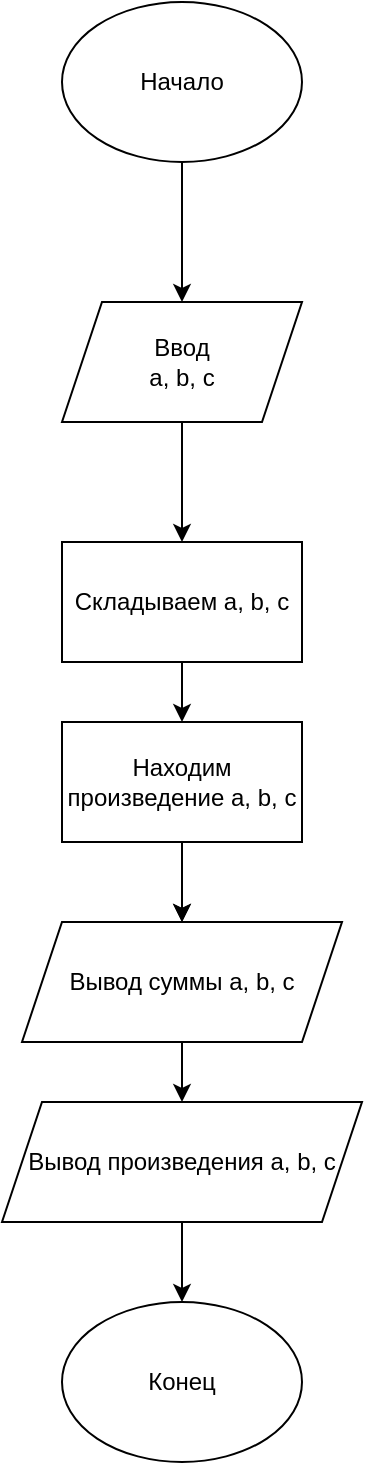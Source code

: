 <mxfile version="14.4.2" type="github" pages="5">
  <diagram id="FHVm75umyY4icCTV_xUv" name="Task 1">
    <mxGraphModel dx="1422" dy="834" grid="1" gridSize="10" guides="1" tooltips="1" connect="1" arrows="1" fold="1" page="1" pageScale="1" pageWidth="827" pageHeight="1169" math="0" shadow="0">
      <root>
        <mxCell id="0" />
        <mxCell id="1" parent="0" />
        <mxCell id="8Uf31GzMhTOC1Yrw806x-5" style="edgeStyle=orthogonalEdgeStyle;rounded=0;orthogonalLoop=1;jettySize=auto;html=1;exitX=0.5;exitY=1;exitDx=0;exitDy=0;entryX=0.5;entryY=0;entryDx=0;entryDy=0;" parent="1" source="8Uf31GzMhTOC1Yrw806x-1" target="8Uf31GzMhTOC1Yrw806x-2" edge="1">
          <mxGeometry relative="1" as="geometry" />
        </mxCell>
        <mxCell id="8Uf31GzMhTOC1Yrw806x-1" value="Начало" style="ellipse;whiteSpace=wrap;html=1;" parent="1" vertex="1">
          <mxGeometry x="330" y="50" width="120" height="80" as="geometry" />
        </mxCell>
        <mxCell id="8Uf31GzMhTOC1Yrw806x-2" value="Ввод&lt;br&gt;a, b, c" style="shape=parallelogram;perimeter=parallelogramPerimeter;whiteSpace=wrap;html=1;fixedSize=1;" parent="1" vertex="1">
          <mxGeometry x="330" y="200" width="120" height="60" as="geometry" />
        </mxCell>
        <mxCell id="8Uf31GzMhTOC1Yrw806x-6" value="" style="endArrow=classic;html=1;exitX=0.5;exitY=1;exitDx=0;exitDy=0;" parent="1" source="8Uf31GzMhTOC1Yrw806x-2" target="8Uf31GzMhTOC1Yrw806x-7" edge="1">
          <mxGeometry width="50" height="50" relative="1" as="geometry">
            <mxPoint x="390" y="440" as="sourcePoint" />
            <mxPoint x="390" y="350" as="targetPoint" />
          </mxGeometry>
        </mxCell>
        <mxCell id="8Uf31GzMhTOC1Yrw806x-7" value="Складываем a, b, c" style="rounded=0;whiteSpace=wrap;html=1;" parent="1" vertex="1">
          <mxGeometry x="330" y="320" width="120" height="60" as="geometry" />
        </mxCell>
        <mxCell id="8Uf31GzMhTOC1Yrw806x-8" value="" style="endArrow=classic;html=1;exitX=0.5;exitY=1;exitDx=0;exitDy=0;entryX=0.5;entryY=0;entryDx=0;entryDy=0;" parent="1" source="8Uf31GzMhTOC1Yrw806x-7" target="EKhRN3GmKXLsf5pqh2X0-1" edge="1">
          <mxGeometry width="50" height="50" relative="1" as="geometry">
            <mxPoint x="390" y="440" as="sourcePoint" />
            <mxPoint x="390" y="410" as="targetPoint" />
          </mxGeometry>
        </mxCell>
        <mxCell id="8Uf31GzMhTOC1Yrw806x-10" value="Вывод суммы a, b, c" style="shape=parallelogram;perimeter=parallelogramPerimeter;whiteSpace=wrap;html=1;fixedSize=1;" parent="1" vertex="1">
          <mxGeometry x="310" y="510" width="160" height="60" as="geometry" />
        </mxCell>
        <mxCell id="8Uf31GzMhTOC1Yrw806x-11" value="" style="endArrow=classic;html=1;exitX=0.5;exitY=1;exitDx=0;exitDy=0;entryX=0.5;entryY=0;entryDx=0;entryDy=0;" parent="1" target="8Uf31GzMhTOC1Yrw806x-10" edge="1">
          <mxGeometry width="50" height="50" relative="1" as="geometry">
            <mxPoint x="390" y="470" as="sourcePoint" />
            <mxPoint x="300" y="490" as="targetPoint" />
          </mxGeometry>
        </mxCell>
        <mxCell id="8Uf31GzMhTOC1Yrw806x-12" value="" style="endArrow=classic;html=1;exitX=0.5;exitY=1;exitDx=0;exitDy=0;" parent="1" source="8Uf31GzMhTOC1Yrw806x-10" target="8Uf31GzMhTOC1Yrw806x-13" edge="1">
          <mxGeometry width="50" height="50" relative="1" as="geometry">
            <mxPoint x="250" y="540" as="sourcePoint" />
            <mxPoint x="380" y="660" as="targetPoint" />
          </mxGeometry>
        </mxCell>
        <mxCell id="8Uf31GzMhTOC1Yrw806x-13" value="Вывод произведения a, b, c" style="shape=parallelogram;perimeter=parallelogramPerimeter;whiteSpace=wrap;html=1;fixedSize=1;" parent="1" vertex="1">
          <mxGeometry x="300" y="600" width="180" height="60" as="geometry" />
        </mxCell>
        <mxCell id="8Uf31GzMhTOC1Yrw806x-15" value="Конец&lt;br&gt;" style="ellipse;whiteSpace=wrap;html=1;" parent="1" vertex="1">
          <mxGeometry x="330" y="700" width="120" height="80" as="geometry" />
        </mxCell>
        <mxCell id="8Uf31GzMhTOC1Yrw806x-16" value="" style="endArrow=classic;html=1;exitX=0.5;exitY=1;exitDx=0;exitDy=0;entryX=0.5;entryY=0;entryDx=0;entryDy=0;" parent="1" source="8Uf31GzMhTOC1Yrw806x-13" target="8Uf31GzMhTOC1Yrw806x-15" edge="1">
          <mxGeometry width="50" height="50" relative="1" as="geometry">
            <mxPoint x="380" y="710" as="sourcePoint" />
            <mxPoint x="430" y="660" as="targetPoint" />
          </mxGeometry>
        </mxCell>
        <mxCell id="EKhRN3GmKXLsf5pqh2X0-2" value="" style="edgeStyle=orthogonalEdgeStyle;rounded=0;orthogonalLoop=1;jettySize=auto;html=1;" parent="1" source="EKhRN3GmKXLsf5pqh2X0-1" target="8Uf31GzMhTOC1Yrw806x-10" edge="1">
          <mxGeometry relative="1" as="geometry">
            <Array as="points">
              <mxPoint x="390" y="460" />
              <mxPoint x="390" y="460" />
            </Array>
          </mxGeometry>
        </mxCell>
        <mxCell id="EKhRN3GmKXLsf5pqh2X0-1" value="Находим произведение a, b, c" style="rounded=0;whiteSpace=wrap;html=1;" parent="1" vertex="1">
          <mxGeometry x="330" y="410" width="120" height="60" as="geometry" />
        </mxCell>
      </root>
    </mxGraphModel>
  </diagram>
  <diagram id="3vXUBq8MAoTwdj5anKFW" name="Task2">
    <mxGraphModel dx="1422" dy="834" grid="1" gridSize="10" guides="1" tooltips="1" connect="1" arrows="1" fold="1" page="1" pageScale="1" pageWidth="827" pageHeight="1169" math="0" shadow="0">
      <root>
        <mxCell id="DbEJ2VAX_90w69qis_37-0" />
        <mxCell id="DbEJ2VAX_90w69qis_37-1" parent="DbEJ2VAX_90w69qis_37-0" />
        <mxCell id="8Sud0amF9RJ9a7JqX-R7-0" value="Начало" style="ellipse;whiteSpace=wrap;html=1;" vertex="1" parent="DbEJ2VAX_90w69qis_37-1">
          <mxGeometry x="360" y="40" width="120" height="80" as="geometry" />
        </mxCell>
        <mxCell id="8Sud0amF9RJ9a7JqX-R7-1" value="Вводим числа 5 и 6&lt;br&gt;" style="shape=parallelogram;perimeter=parallelogramPerimeter;whiteSpace=wrap;html=1;fixedSize=1;" vertex="1" parent="DbEJ2VAX_90w69qis_37-1">
          <mxGeometry x="337" y="160" width="166" height="60" as="geometry" />
        </mxCell>
        <mxCell id="8Sud0amF9RJ9a7JqX-R7-2" value="" style="endArrow=classic;html=1;exitX=0.5;exitY=1;exitDx=0;exitDy=0;entryX=0.5;entryY=0;entryDx=0;entryDy=0;" edge="1" parent="DbEJ2VAX_90w69qis_37-1" source="8Sud0amF9RJ9a7JqX-R7-0" target="8Sud0amF9RJ9a7JqX-R7-1">
          <mxGeometry width="50" height="50" relative="1" as="geometry">
            <mxPoint x="390" y="440" as="sourcePoint" />
            <mxPoint x="440" y="390" as="targetPoint" />
          </mxGeometry>
        </mxCell>
        <mxCell id="8Sud0amF9RJ9a7JqX-R7-3" value="Выполняем логические операции И, ИЛИ с числами 5 и 6" style="rounded=0;whiteSpace=wrap;html=1;" vertex="1" parent="DbEJ2VAX_90w69qis_37-1">
          <mxGeometry x="354" y="270" width="120" height="60" as="geometry" />
        </mxCell>
        <mxCell id="8Sud0amF9RJ9a7JqX-R7-4" value="" style="endArrow=classic;html=1;exitX=0.464;exitY=1.017;exitDx=0;exitDy=0;exitPerimeter=0;" edge="1" parent="DbEJ2VAX_90w69qis_37-1" source="8Sud0amF9RJ9a7JqX-R7-1" target="8Sud0amF9RJ9a7JqX-R7-3">
          <mxGeometry width="50" height="50" relative="1" as="geometry">
            <mxPoint x="400" y="460" as="sourcePoint" />
            <mxPoint x="450" y="410" as="targetPoint" />
            <Array as="points" />
          </mxGeometry>
        </mxCell>
        <mxCell id="8Sud0amF9RJ9a7JqX-R7-5" value="Выполняем&lt;br&gt;&amp;nbsp;&lt;span style=&quot;color: rgb(44 , 45 , 48) ; font-family: &amp;#34;roboto&amp;#34; , &amp;#34;san francisco&amp;#34; , &amp;#34;helvetica neue&amp;#34; , &amp;#34;helvetica&amp;#34; , &amp;#34;arial&amp;#34; ; font-size: 15px ; text-align: left ; background-color: rgb(255 , 255 , 255)&quot;&gt;над числом 5 побитовый сдвиг вправо и влево на два знака&lt;/span&gt;" style="rounded=0;whiteSpace=wrap;html=1;" vertex="1" parent="DbEJ2VAX_90w69qis_37-1">
          <mxGeometry x="301" y="360" width="226" height="60" as="geometry" />
        </mxCell>
        <mxCell id="8Sud0amF9RJ9a7JqX-R7-6" value="" style="endArrow=classic;html=1;entryX=0.5;entryY=0;entryDx=0;entryDy=0;exitX=0.5;exitY=1;exitDx=0;exitDy=0;" edge="1" parent="DbEJ2VAX_90w69qis_37-1" source="8Sud0amF9RJ9a7JqX-R7-3" target="8Sud0amF9RJ9a7JqX-R7-5">
          <mxGeometry width="50" height="50" relative="1" as="geometry">
            <mxPoint x="270" y="200" as="sourcePoint" />
            <mxPoint x="320" y="150" as="targetPoint" />
          </mxGeometry>
        </mxCell>
        <mxCell id="8Sud0amF9RJ9a7JqX-R7-7" value="Выводим полученный результат" style="shape=parallelogram;perimeter=parallelogramPerimeter;whiteSpace=wrap;html=1;fixedSize=1;" vertex="1" parent="DbEJ2VAX_90w69qis_37-1">
          <mxGeometry x="354" y="470" width="120" height="60" as="geometry" />
        </mxCell>
        <mxCell id="8Sud0amF9RJ9a7JqX-R7-8" value="" style="endArrow=classic;html=1;entryX=0.5;entryY=0;entryDx=0;entryDy=0;exitX=0.5;exitY=1;exitDx=0;exitDy=0;" edge="1" parent="DbEJ2VAX_90w69qis_37-1" source="8Sud0amF9RJ9a7JqX-R7-5" target="8Sud0amF9RJ9a7JqX-R7-7">
          <mxGeometry width="50" height="50" relative="1" as="geometry">
            <mxPoint x="270" y="500" as="sourcePoint" />
            <mxPoint x="320" y="450" as="targetPoint" />
          </mxGeometry>
        </mxCell>
        <mxCell id="8Sud0amF9RJ9a7JqX-R7-9" value="Конец" style="ellipse;whiteSpace=wrap;html=1;" vertex="1" parent="DbEJ2VAX_90w69qis_37-1">
          <mxGeometry x="354" y="585" width="120" height="80" as="geometry" />
        </mxCell>
        <mxCell id="8Sud0amF9RJ9a7JqX-R7-10" value="" style="endArrow=classic;html=1;entryX=0.5;entryY=0;entryDx=0;entryDy=0;exitX=0.5;exitY=1;exitDx=0;exitDy=0;" edge="1" parent="DbEJ2VAX_90w69qis_37-1" source="8Sud0amF9RJ9a7JqX-R7-7" target="8Sud0amF9RJ9a7JqX-R7-9">
          <mxGeometry width="50" height="50" relative="1" as="geometry">
            <mxPoint x="270" y="490" as="sourcePoint" />
            <mxPoint x="320" y="440" as="targetPoint" />
          </mxGeometry>
        </mxCell>
      </root>
    </mxGraphModel>
  </diagram>
  <diagram id="ri8RemUY7V9eEe5dSUm9" name="Task3">
    <mxGraphModel dx="1422" dy="834" grid="1" gridSize="10" guides="1" tooltips="1" connect="1" arrows="1" fold="1" page="1" pageScale="1" pageWidth="827" pageHeight="1169" math="0" shadow="0">
      <root>
        <mxCell id="XZz5G8UwN5oOv67KHAu9-0" />
        <mxCell id="XZz5G8UwN5oOv67KHAu9-1" parent="XZz5G8UwN5oOv67KHAu9-0" />
        <mxCell id="XZz5G8UwN5oOv67KHAu9-2" value="Начало" style="ellipse;whiteSpace=wrap;html=1;" vertex="1" parent="XZz5G8UwN5oOv67KHAu9-1">
          <mxGeometry x="330" y="30" width="120" height="80" as="geometry" />
        </mxCell>
        <mxCell id="iBSYxGgDee-UoQpqZ5U8-0" value="Ввод координат двух точек" style="shape=parallelogram;perimeter=parallelogramPerimeter;whiteSpace=wrap;html=1;fixedSize=1;" vertex="1" parent="XZz5G8UwN5oOv67KHAu9-1">
          <mxGeometry x="300" y="130" width="180" height="60" as="geometry" />
        </mxCell>
        <mxCell id="iBSYxGgDee-UoQpqZ5U8-1" value="Находим коэф. угла наклона" style="rounded=0;whiteSpace=wrap;html=1;" vertex="1" parent="XZz5G8UwN5oOv67KHAu9-1">
          <mxGeometry x="330" y="220" width="120" height="60" as="geometry" />
        </mxCell>
        <mxCell id="iBSYxGgDee-UoQpqZ5U8-2" value="Выводим уравнение" style="shape=parallelogram;perimeter=parallelogramPerimeter;whiteSpace=wrap;html=1;fixedSize=1;" vertex="1" parent="XZz5G8UwN5oOv67KHAu9-1">
          <mxGeometry x="310" y="320" width="150" height="60" as="geometry" />
        </mxCell>
        <mxCell id="iBSYxGgDee-UoQpqZ5U8-3" value="Конец" style="ellipse;whiteSpace=wrap;html=1;" vertex="1" parent="XZz5G8UwN5oOv67KHAu9-1">
          <mxGeometry x="330" y="430" width="120" height="80" as="geometry" />
        </mxCell>
        <mxCell id="iBSYxGgDee-UoQpqZ5U8-4" value="" style="endArrow=classic;html=1;exitX=0.5;exitY=1;exitDx=0;exitDy=0;entryX=0.5;entryY=0;entryDx=0;entryDy=0;" edge="1" parent="XZz5G8UwN5oOv67KHAu9-1" source="XZz5G8UwN5oOv67KHAu9-2" target="iBSYxGgDee-UoQpqZ5U8-0">
          <mxGeometry width="50" height="50" relative="1" as="geometry">
            <mxPoint x="540" y="130" as="sourcePoint" />
            <mxPoint x="590" y="80" as="targetPoint" />
          </mxGeometry>
        </mxCell>
        <mxCell id="iBSYxGgDee-UoQpqZ5U8-5" value="" style="endArrow=classic;html=1;entryX=0.5;entryY=0;entryDx=0;entryDy=0;exitX=0.439;exitY=1;exitDx=0;exitDy=0;exitPerimeter=0;" edge="1" parent="XZz5G8UwN5oOv67KHAu9-1" source="iBSYxGgDee-UoQpqZ5U8-0" target="iBSYxGgDee-UoQpqZ5U8-1">
          <mxGeometry width="50" height="50" relative="1" as="geometry">
            <mxPoint x="380" y="190" as="sourcePoint" />
            <mxPoint x="380" y="210" as="targetPoint" />
            <Array as="points">
              <mxPoint x="390" y="200" />
            </Array>
          </mxGeometry>
        </mxCell>
        <mxCell id="iBSYxGgDee-UoQpqZ5U8-6" value="" style="endArrow=classic;html=1;" edge="1" parent="XZz5G8UwN5oOv67KHAu9-1" source="iBSYxGgDee-UoQpqZ5U8-1" target="iBSYxGgDee-UoQpqZ5U8-2">
          <mxGeometry width="50" height="50" relative="1" as="geometry">
            <mxPoint x="420" y="440" as="sourcePoint" />
            <mxPoint x="470" y="390" as="targetPoint" />
          </mxGeometry>
        </mxCell>
        <mxCell id="iBSYxGgDee-UoQpqZ5U8-7" value="" style="endArrow=classic;html=1;exitX=0.5;exitY=1;exitDx=0;exitDy=0;entryX=0.5;entryY=0;entryDx=0;entryDy=0;" edge="1" parent="XZz5G8UwN5oOv67KHAu9-1" source="iBSYxGgDee-UoQpqZ5U8-2" target="iBSYxGgDee-UoQpqZ5U8-3">
          <mxGeometry width="50" height="50" relative="1" as="geometry">
            <mxPoint x="420" y="440" as="sourcePoint" />
            <mxPoint x="470" y="390" as="targetPoint" />
          </mxGeometry>
        </mxCell>
      </root>
    </mxGraphModel>
  </diagram>
  <diagram id="ATyAGeuZUpYh1z5rccBX" name="Task4">
    <mxGraphModel dx="1341" dy="834" grid="1" gridSize="10" guides="1" tooltips="1" connect="1" arrows="1" fold="1" page="1" pageScale="1" pageWidth="827" pageHeight="1169" math="0" shadow="0">
      <root>
        <mxCell id="NAhHrHzFkJzL0fu4cdfL-0" />
        <mxCell id="NAhHrHzFkJzL0fu4cdfL-1" parent="NAhHrHzFkJzL0fu4cdfL-0" />
        <mxCell id="NAhHrHzFkJzL0fu4cdfL-2" value="Начало" style="ellipse;whiteSpace=wrap;html=1;" vertex="1" parent="NAhHrHzFkJzL0fu4cdfL-1">
          <mxGeometry x="354" y="40" width="120" height="80" as="geometry" />
        </mxCell>
        <mxCell id="NAhHrHzFkJzL0fu4cdfL-3" value="Ввод числовых границ" style="shape=parallelogram;perimeter=parallelogramPerimeter;whiteSpace=wrap;html=1;fixedSize=1;" vertex="1" parent="NAhHrHzFkJzL0fu4cdfL-1">
          <mxGeometry x="354" y="160" width="120" height="60" as="geometry" />
        </mxCell>
        <mxCell id="NAhHrHzFkJzL0fu4cdfL-5" value="Ввод символьных границ" style="shape=parallelogram;perimeter=parallelogramPerimeter;whiteSpace=wrap;html=1;fixedSize=1;" vertex="1" parent="NAhHrHzFkJzL0fu4cdfL-1">
          <mxGeometry x="332" y="260" width="164" height="60" as="geometry" />
        </mxCell>
        <mxCell id="NAhHrHzFkJzL0fu4cdfL-6" value="" style="endArrow=classic;html=1;exitX=0.5;exitY=1;exitDx=0;exitDy=0;" edge="1" parent="NAhHrHzFkJzL0fu4cdfL-1" source="NAhHrHzFkJzL0fu4cdfL-3" target="NAhHrHzFkJzL0fu4cdfL-5">
          <mxGeometry width="50" height="50" relative="1" as="geometry">
            <mxPoint x="390" y="440" as="sourcePoint" />
            <mxPoint x="440" y="390" as="targetPoint" />
          </mxGeometry>
        </mxCell>
        <mxCell id="NAhHrHzFkJzL0fu4cdfL-9" value="" style="endArrow=classic;html=1;exitX=0.5;exitY=1;exitDx=0;exitDy=0;entryX=0.5;entryY=0;entryDx=0;entryDy=0;" edge="1" parent="NAhHrHzFkJzL0fu4cdfL-1" source="NAhHrHzFkJzL0fu4cdfL-5" target="NAhHrHzFkJzL0fu4cdfL-10">
          <mxGeometry width="50" height="50" relative="1" as="geometry">
            <mxPoint x="350" y="440" as="sourcePoint" />
            <mxPoint x="414" y="360" as="targetPoint" />
          </mxGeometry>
        </mxCell>
        <mxCell id="NAhHrHzFkJzL0fu4cdfL-10" value="&lt;span&gt;&amp;nbsp;Числовые и символьные границы введены правильно?&lt;/span&gt;" style="rhombus;whiteSpace=wrap;html=1;" vertex="1" parent="NAhHrHzFkJzL0fu4cdfL-1">
          <mxGeometry x="246" y="360" width="336" height="100" as="geometry" />
        </mxCell>
        <mxCell id="NAhHrHzFkJzL0fu4cdfL-11" value="&lt;font style=&quot;font-size: 19px&quot;&gt;Нет&lt;/font&gt;" style="text;html=1;align=center;verticalAlign=middle;resizable=0;points=[];autosize=1;" vertex="1" parent="NAhHrHzFkJzL0fu4cdfL-1">
          <mxGeometry x="496" y="360" width="50" height="20" as="geometry" />
        </mxCell>
        <mxCell id="NAhHrHzFkJzL0fu4cdfL-12" value="" style="endArrow=classic;html=1;entryX=1;entryY=0.5;entryDx=0;entryDy=0;" edge="1" parent="NAhHrHzFkJzL0fu4cdfL-1" target="NAhHrHzFkJzL0fu4cdfL-3">
          <mxGeometry width="50" height="50" relative="1" as="geometry">
            <mxPoint x="586" y="410" as="sourcePoint" />
            <mxPoint x="636" y="360" as="targetPoint" />
            <Array as="points">
              <mxPoint x="650" y="410" />
              <mxPoint x="650" y="190" />
            </Array>
          </mxGeometry>
        </mxCell>
        <mxCell id="NAhHrHzFkJzL0fu4cdfL-13" value="&lt;font style=&quot;font-size: 18px&quot;&gt;Да&lt;/font&gt;" style="text;html=1;align=center;verticalAlign=middle;resizable=0;points=[];autosize=1;" vertex="1" parent="NAhHrHzFkJzL0fu4cdfL-1">
          <mxGeometry x="292" y="360" width="40" height="20" as="geometry" />
        </mxCell>
        <mxCell id="NAhHrHzFkJzL0fu4cdfL-14" value="" style="endArrow=classic;html=1;entryX=0.5;entryY=0;entryDx=0;entryDy=0;exitX=0;exitY=0.5;exitDx=0;exitDy=0;" edge="1" parent="NAhHrHzFkJzL0fu4cdfL-1" source="NAhHrHzFkJzL0fu4cdfL-10">
          <mxGeometry width="50" height="50" relative="1" as="geometry">
            <mxPoint x="160" y="410" as="sourcePoint" />
            <mxPoint x="180" y="525" as="targetPoint" />
            <Array as="points">
              <mxPoint x="180" y="410" />
            </Array>
          </mxGeometry>
        </mxCell>
        <mxCell id="NAhHrHzFkJzL0fu4cdfL-17" value="Вывод числа, вещественного числа и символа" style="shape=parallelogram;perimeter=parallelogramPerimeter;whiteSpace=wrap;html=1;fixedSize=1;" vertex="1" parent="NAhHrHzFkJzL0fu4cdfL-1">
          <mxGeometry x="120" y="525" width="140" height="60" as="geometry" />
        </mxCell>
        <mxCell id="NAhHrHzFkJzL0fu4cdfL-18" value="" style="endArrow=classic;html=1;exitX=0.5;exitY=1;exitDx=0;exitDy=0;" edge="1" parent="NAhHrHzFkJzL0fu4cdfL-1" source="NAhHrHzFkJzL0fu4cdfL-2" target="NAhHrHzFkJzL0fu4cdfL-3">
          <mxGeometry width="50" height="50" relative="1" as="geometry">
            <mxPoint x="340" y="480" as="sourcePoint" />
            <mxPoint x="390" y="430" as="targetPoint" />
          </mxGeometry>
        </mxCell>
        <mxCell id="NAhHrHzFkJzL0fu4cdfL-22" value="Конец" style="ellipse;whiteSpace=wrap;html=1;" vertex="1" parent="NAhHrHzFkJzL0fu4cdfL-1">
          <mxGeometry x="126" y="650" width="120" height="80" as="geometry" />
        </mxCell>
        <mxCell id="NAhHrHzFkJzL0fu4cdfL-23" value="" style="endArrow=classic;html=1;exitX=0.5;exitY=1;exitDx=0;exitDy=0;entryX=0.5;entryY=0;entryDx=0;entryDy=0;" edge="1" parent="NAhHrHzFkJzL0fu4cdfL-1" source="NAhHrHzFkJzL0fu4cdfL-17" target="NAhHrHzFkJzL0fu4cdfL-22">
          <mxGeometry width="50" height="50" relative="1" as="geometry">
            <mxPoint x="400" y="680" as="sourcePoint" />
            <mxPoint x="450" y="630" as="targetPoint" />
          </mxGeometry>
        </mxCell>
      </root>
    </mxGraphModel>
  </diagram>
  <diagram id="TaZ23h7AhAEpFWp89m4P" name="Task5">
    <mxGraphModel dx="1422" dy="834" grid="1" gridSize="10" guides="1" tooltips="1" connect="1" arrows="1" fold="1" page="1" pageScale="1" pageWidth="827" pageHeight="1169" math="0" shadow="0">
      <root>
        <mxCell id="XTPvldH0ReZ9MIH5ylZY-0" />
        <mxCell id="XTPvldH0ReZ9MIH5ylZY-1" parent="XTPvldH0ReZ9MIH5ylZY-0" />
        <mxCell id="XTPvldH0ReZ9MIH5ylZY-3" value="Начало" style="ellipse;whiteSpace=wrap;html=1;" parent="XTPvldH0ReZ9MIH5ylZY-1" vertex="1">
          <mxGeometry x="354" y="40" width="120" height="80" as="geometry" />
        </mxCell>
        <mxCell id="XTPvldH0ReZ9MIH5ylZY-4" value="Ввод двух буквы" style="shape=parallelogram;perimeter=parallelogramPerimeter;whiteSpace=wrap;html=1;fixedSize=1;" parent="XTPvldH0ReZ9MIH5ylZY-1" vertex="1">
          <mxGeometry x="354" y="180" width="120" height="60" as="geometry" />
        </mxCell>
        <mxCell id="XTPvldH0ReZ9MIH5ylZY-5" value="Нахождение индекса букв и количества букв между ними" style="rounded=0;whiteSpace=wrap;html=1;" parent="XTPvldH0ReZ9MIH5ylZY-1" vertex="1">
          <mxGeometry x="354" y="280" width="120" height="60" as="geometry" />
        </mxCell>
        <mxCell id="XTPvldH0ReZ9MIH5ylZY-6" value="Вывод индексов букв и кол-во букв между ними" style="shape=parallelogram;perimeter=parallelogramPerimeter;whiteSpace=wrap;html=1;fixedSize=1;" parent="XTPvldH0ReZ9MIH5ylZY-1" vertex="1">
          <mxGeometry x="296" y="400" width="236" height="60" as="geometry" />
        </mxCell>
        <mxCell id="XTPvldH0ReZ9MIH5ylZY-7" value="Конец" style="ellipse;whiteSpace=wrap;html=1;" parent="XTPvldH0ReZ9MIH5ylZY-1" vertex="1">
          <mxGeometry x="354" y="510" width="120" height="80" as="geometry" />
        </mxCell>
        <mxCell id="XTPvldH0ReZ9MIH5ylZY-8" value="" style="endArrow=classic;html=1;exitX=0.5;exitY=1;exitDx=0;exitDy=0;" parent="XTPvldH0ReZ9MIH5ylZY-1" source="XTPvldH0ReZ9MIH5ylZY-3" target="XTPvldH0ReZ9MIH5ylZY-4" edge="1">
          <mxGeometry width="50" height="50" relative="1" as="geometry">
            <mxPoint x="500" y="330" as="sourcePoint" />
            <mxPoint x="550" y="280" as="targetPoint" />
          </mxGeometry>
        </mxCell>
        <mxCell id="XTPvldH0ReZ9MIH5ylZY-9" value="" style="endArrow=classic;html=1;exitX=0.5;exitY=1;exitDx=0;exitDy=0;entryX=0.5;entryY=0;entryDx=0;entryDy=0;" parent="XTPvldH0ReZ9MIH5ylZY-1" source="XTPvldH0ReZ9MIH5ylZY-4" target="XTPvldH0ReZ9MIH5ylZY-5" edge="1">
          <mxGeometry width="50" height="50" relative="1" as="geometry">
            <mxPoint x="500" y="330" as="sourcePoint" />
            <mxPoint x="550" y="280" as="targetPoint" />
          </mxGeometry>
        </mxCell>
        <mxCell id="XTPvldH0ReZ9MIH5ylZY-10" value="" style="endArrow=classic;html=1;exitX=0.5;exitY=1;exitDx=0;exitDy=0;entryX=0.5;entryY=0;entryDx=0;entryDy=0;" parent="XTPvldH0ReZ9MIH5ylZY-1" source="XTPvldH0ReZ9MIH5ylZY-5" target="XTPvldH0ReZ9MIH5ylZY-6" edge="1">
          <mxGeometry width="50" height="50" relative="1" as="geometry">
            <mxPoint x="500" y="330" as="sourcePoint" />
            <mxPoint x="550" y="280" as="targetPoint" />
          </mxGeometry>
        </mxCell>
        <mxCell id="XTPvldH0ReZ9MIH5ylZY-11" value="" style="endArrow=classic;html=1;exitX=0.5;exitY=1;exitDx=0;exitDy=0;entryX=0.5;entryY=0;entryDx=0;entryDy=0;" parent="XTPvldH0ReZ9MIH5ylZY-1" source="XTPvldH0ReZ9MIH5ylZY-6" target="XTPvldH0ReZ9MIH5ylZY-7" edge="1">
          <mxGeometry width="50" height="50" relative="1" as="geometry">
            <mxPoint x="500" y="330" as="sourcePoint" />
            <mxPoint x="550" y="280" as="targetPoint" />
          </mxGeometry>
        </mxCell>
      </root>
    </mxGraphModel>
  </diagram>
</mxfile>
